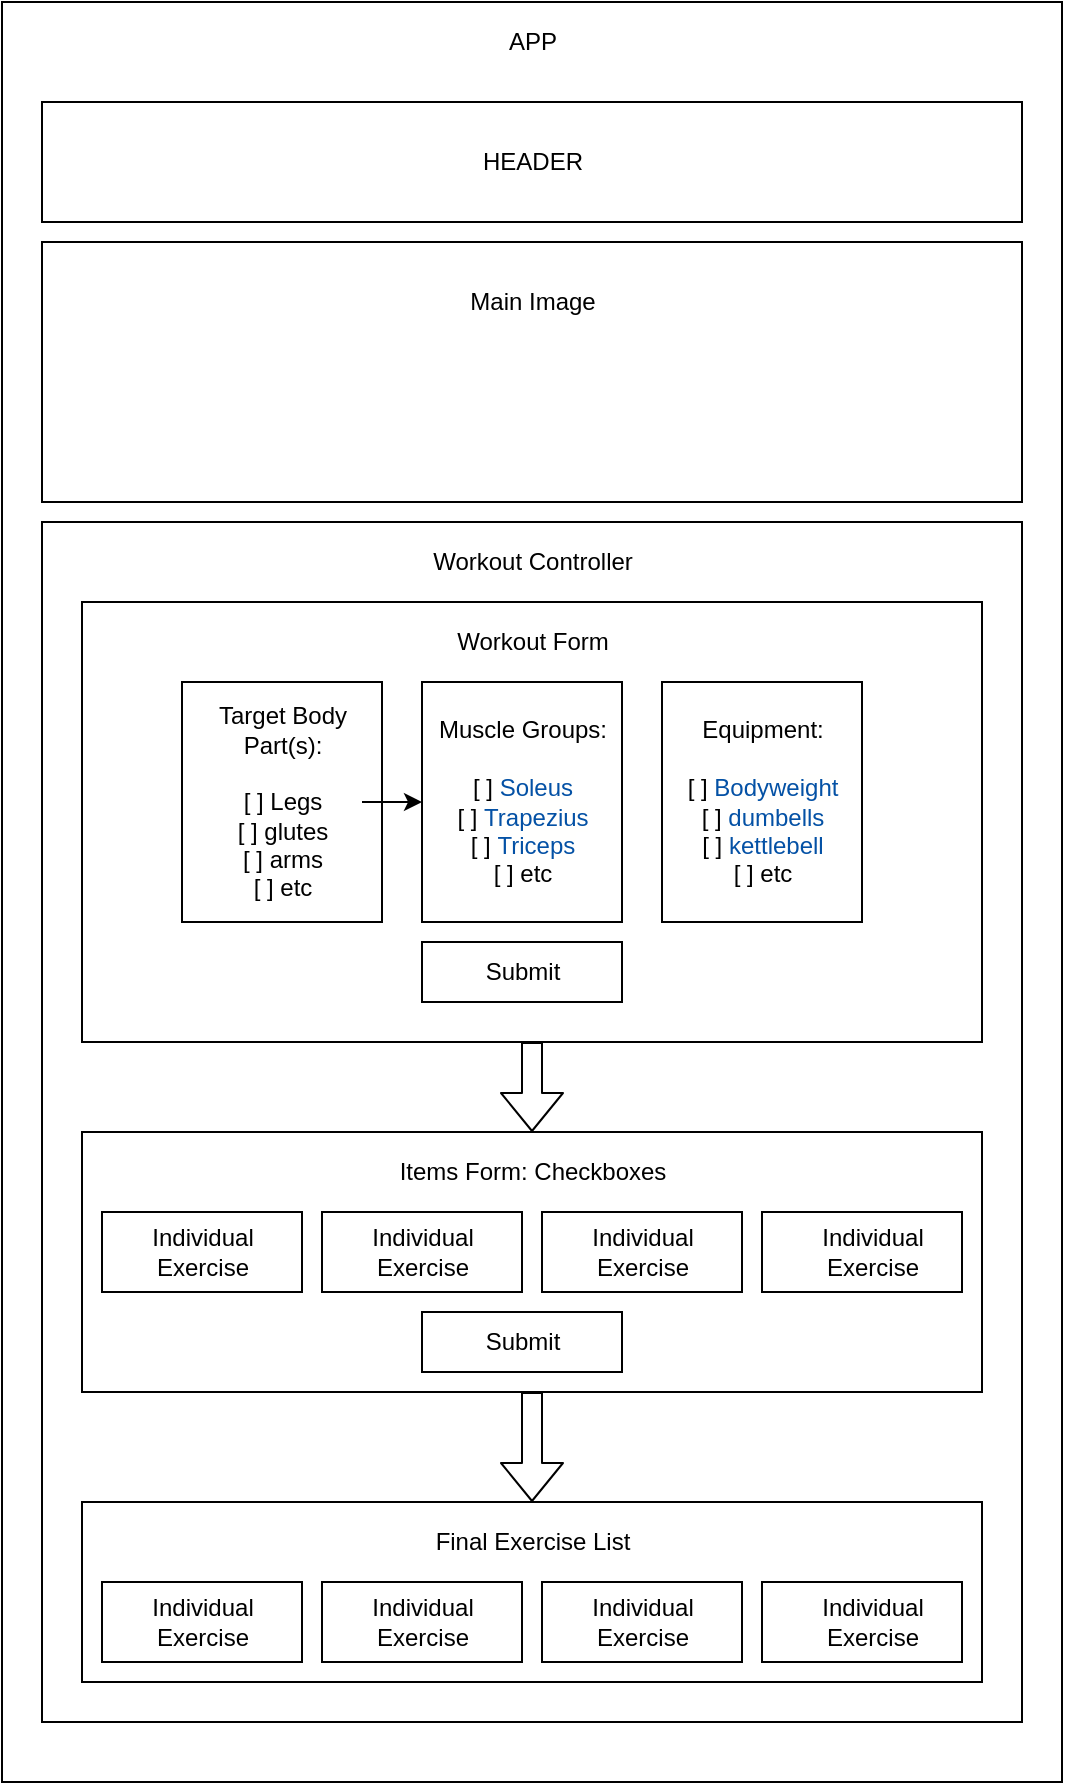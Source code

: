 <mxfile>
    <diagram id="WOgaOO_Aj3YdX5mx3ULF" name="Page-1">
        <mxGraphModel dx="717" dy="492" grid="1" gridSize="10" guides="1" tooltips="1" connect="1" arrows="1" fold="1" page="1" pageScale="1" pageWidth="850" pageHeight="1100" math="0" shadow="0">
            <root>
                <mxCell id="0"/>
                <mxCell id="1" parent="0"/>
                <mxCell id="2" value="" style="whiteSpace=wrap;html=1;" vertex="1" parent="1">
                    <mxGeometry x="30" y="30" width="530" height="890" as="geometry"/>
                </mxCell>
                <mxCell id="3" value="APP" style="text;html=1;resizable=0;autosize=1;align=center;verticalAlign=middle;points=[];fillColor=none;strokeColor=none;rounded=0;" vertex="1" parent="1">
                    <mxGeometry x="275" y="40" width="40" height="20" as="geometry"/>
                </mxCell>
                <mxCell id="4" value="" style="whiteSpace=wrap;html=1;" vertex="1" parent="1">
                    <mxGeometry x="50" y="80" width="490" height="60" as="geometry"/>
                </mxCell>
                <mxCell id="5" value="HEADER" style="text;html=1;resizable=0;autosize=1;align=center;verticalAlign=middle;points=[];fillColor=none;strokeColor=none;rounded=0;" vertex="1" parent="1">
                    <mxGeometry x="260" y="100" width="70" height="20" as="geometry"/>
                </mxCell>
                <mxCell id="6" value="" style="whiteSpace=wrap;html=1;" vertex="1" parent="1">
                    <mxGeometry x="50" y="290" width="490" height="600" as="geometry"/>
                </mxCell>
                <mxCell id="8" value="" style="whiteSpace=wrap;html=1;" vertex="1" parent="1">
                    <mxGeometry x="50" y="150" width="490" height="130" as="geometry"/>
                </mxCell>
                <mxCell id="9" value="Main Image" style="text;html=1;resizable=0;autosize=1;align=center;verticalAlign=middle;points=[];fillColor=none;strokeColor=none;rounded=0;" vertex="1" parent="1">
                    <mxGeometry x="255" y="170" width="80" height="20" as="geometry"/>
                </mxCell>
                <mxCell id="10" value="Workout Controller" style="text;html=1;resizable=0;autosize=1;align=center;verticalAlign=middle;points=[];fillColor=none;strokeColor=none;rounded=0;" vertex="1" parent="1">
                    <mxGeometry x="235" y="300" width="120" height="20" as="geometry"/>
                </mxCell>
                <mxCell id="46" value="" style="edgeStyle=none;shape=flexArrow;html=1;entryX=0.5;entryY=0;entryDx=0;entryDy=0;" edge="1" parent="1" source="11" target="13">
                    <mxGeometry relative="1" as="geometry">
                        <mxPoint x="-195" y="440" as="targetPoint"/>
                    </mxGeometry>
                </mxCell>
                <mxCell id="11" value="" style="whiteSpace=wrap;html=1;" vertex="1" parent="1">
                    <mxGeometry x="70" y="330" width="450" height="220" as="geometry"/>
                </mxCell>
                <mxCell id="12" value="Workout Form" style="text;html=1;resizable=0;autosize=1;align=center;verticalAlign=middle;points=[];fillColor=none;strokeColor=none;rounded=0;" vertex="1" parent="1">
                    <mxGeometry x="250" y="340" width="90" height="20" as="geometry"/>
                </mxCell>
                <mxCell id="47" value="" style="edgeStyle=none;shape=flexArrow;html=1;entryX=0.5;entryY=0;entryDx=0;entryDy=0;" edge="1" parent="1" source="13" target="15">
                    <mxGeometry relative="1" as="geometry"/>
                </mxCell>
                <mxCell id="13" value="" style="whiteSpace=wrap;html=1;" vertex="1" parent="1">
                    <mxGeometry x="70" y="595" width="450" height="130" as="geometry"/>
                </mxCell>
                <mxCell id="14" value="Items Form: Checkboxes" style="text;html=1;resizable=0;autosize=1;align=center;verticalAlign=middle;points=[];fillColor=none;strokeColor=none;rounded=0;" vertex="1" parent="1">
                    <mxGeometry x="220" y="605" width="150" height="20" as="geometry"/>
                </mxCell>
                <mxCell id="15" value="" style="whiteSpace=wrap;html=1;" vertex="1" parent="1">
                    <mxGeometry x="70" y="780" width="450" height="90" as="geometry"/>
                </mxCell>
                <mxCell id="16" value="Final Exercise List" style="text;html=1;resizable=0;autosize=1;align=center;verticalAlign=middle;points=[];fillColor=none;strokeColor=none;rounded=0;" vertex="1" parent="1">
                    <mxGeometry x="240" y="790" width="110" height="20" as="geometry"/>
                </mxCell>
                <mxCell id="17" value="" style="whiteSpace=wrap;html=1;" vertex="1" parent="1">
                    <mxGeometry x="80" y="635" width="100" height="40" as="geometry"/>
                </mxCell>
                <mxCell id="18" value="Individual &lt;br&gt;Exercise" style="text;html=1;resizable=0;autosize=1;align=center;verticalAlign=middle;points=[];fillColor=none;strokeColor=none;rounded=0;" vertex="1" parent="1">
                    <mxGeometry x="95" y="640" width="70" height="30" as="geometry"/>
                </mxCell>
                <mxCell id="19" value="" style="whiteSpace=wrap;html=1;" vertex="1" parent="1">
                    <mxGeometry x="190" y="635" width="100" height="40" as="geometry"/>
                </mxCell>
                <mxCell id="20" value="" style="whiteSpace=wrap;html=1;" vertex="1" parent="1">
                    <mxGeometry x="300" y="635" width="100" height="40" as="geometry"/>
                </mxCell>
                <mxCell id="21" value="" style="whiteSpace=wrap;html=1;" vertex="1" parent="1">
                    <mxGeometry x="410" y="635" width="100" height="40" as="geometry"/>
                </mxCell>
                <mxCell id="22" value="Individual &lt;br&gt;Exercise" style="text;html=1;resizable=0;autosize=1;align=center;verticalAlign=middle;points=[];fillColor=none;strokeColor=none;rounded=0;" vertex="1" parent="1">
                    <mxGeometry x="205" y="640" width="70" height="30" as="geometry"/>
                </mxCell>
                <mxCell id="23" value="Individual &lt;br&gt;Exercise" style="text;html=1;resizable=0;autosize=1;align=center;verticalAlign=middle;points=[];fillColor=none;strokeColor=none;rounded=0;" vertex="1" parent="1">
                    <mxGeometry x="315" y="640" width="70" height="30" as="geometry"/>
                </mxCell>
                <mxCell id="24" value="Individual &lt;br&gt;Exercise" style="text;html=1;resizable=0;autosize=1;align=center;verticalAlign=middle;points=[];fillColor=none;strokeColor=none;rounded=0;" vertex="1" parent="1">
                    <mxGeometry x="430" y="640" width="70" height="30" as="geometry"/>
                </mxCell>
                <mxCell id="25" value="" style="whiteSpace=wrap;html=1;" vertex="1" parent="1">
                    <mxGeometry x="80" y="820" width="100" height="40" as="geometry"/>
                </mxCell>
                <mxCell id="26" value="Individual &lt;br&gt;Exercise" style="text;html=1;resizable=0;autosize=1;align=center;verticalAlign=middle;points=[];fillColor=none;strokeColor=none;rounded=0;" vertex="1" parent="1">
                    <mxGeometry x="95" y="825" width="70" height="30" as="geometry"/>
                </mxCell>
                <mxCell id="27" value="" style="whiteSpace=wrap;html=1;" vertex="1" parent="1">
                    <mxGeometry x="190" y="820" width="100" height="40" as="geometry"/>
                </mxCell>
                <mxCell id="28" value="" style="whiteSpace=wrap;html=1;" vertex="1" parent="1">
                    <mxGeometry x="300" y="820" width="100" height="40" as="geometry"/>
                </mxCell>
                <mxCell id="29" value="" style="whiteSpace=wrap;html=1;" vertex="1" parent="1">
                    <mxGeometry x="410" y="820" width="100" height="40" as="geometry"/>
                </mxCell>
                <mxCell id="30" value="Individual &lt;br&gt;Exercise" style="text;html=1;resizable=0;autosize=1;align=center;verticalAlign=middle;points=[];fillColor=none;strokeColor=none;rounded=0;" vertex="1" parent="1">
                    <mxGeometry x="205" y="825" width="70" height="30" as="geometry"/>
                </mxCell>
                <mxCell id="31" value="Individual &lt;br&gt;Exercise" style="text;html=1;resizable=0;autosize=1;align=center;verticalAlign=middle;points=[];fillColor=none;strokeColor=none;rounded=0;" vertex="1" parent="1">
                    <mxGeometry x="315" y="825" width="70" height="30" as="geometry"/>
                </mxCell>
                <mxCell id="32" value="Individual &lt;br&gt;Exercise" style="text;html=1;resizable=0;autosize=1;align=center;verticalAlign=middle;points=[];fillColor=none;strokeColor=none;rounded=0;" vertex="1" parent="1">
                    <mxGeometry x="430" y="825" width="70" height="30" as="geometry"/>
                </mxCell>
                <mxCell id="33" value="" style="whiteSpace=wrap;html=1;" vertex="1" parent="1">
                    <mxGeometry x="240" y="685" width="100" height="30" as="geometry"/>
                </mxCell>
                <mxCell id="34" value="Submit" style="text;html=1;resizable=0;autosize=1;align=center;verticalAlign=middle;points=[];fillColor=none;strokeColor=none;rounded=0;" vertex="1" parent="1">
                    <mxGeometry x="265" y="690" width="50" height="20" as="geometry"/>
                </mxCell>
                <mxCell id="35" value="" style="whiteSpace=wrap;html=1;" vertex="1" parent="1">
                    <mxGeometry x="120" y="370" width="100" height="120" as="geometry"/>
                </mxCell>
                <mxCell id="42" value="" style="edgeStyle=none;html=1;" edge="1" parent="1" source="36" target="41">
                    <mxGeometry relative="1" as="geometry"/>
                </mxCell>
                <mxCell id="36" value="Target Body &lt;br&gt;Part(s):&lt;br&gt;&lt;br&gt;[ ] Legs&lt;br&gt;[ ] glutes&lt;br&gt;[ ] arms&lt;br&gt;[ ] etc" style="text;html=1;resizable=0;autosize=1;align=center;verticalAlign=middle;points=[];fillColor=none;strokeColor=none;rounded=0;" vertex="1" parent="1">
                    <mxGeometry x="130" y="380" width="80" height="100" as="geometry"/>
                </mxCell>
                <mxCell id="37" value="" style="whiteSpace=wrap;html=1;" vertex="1" parent="1">
                    <mxGeometry x="240" y="500" width="100" height="30" as="geometry"/>
                </mxCell>
                <mxCell id="38" value="Submit" style="text;html=1;resizable=0;autosize=1;align=center;verticalAlign=middle;points=[];fillColor=none;strokeColor=none;rounded=0;" vertex="1" parent="1">
                    <mxGeometry x="265" y="505" width="50" height="20" as="geometry"/>
                </mxCell>
                <mxCell id="40" value="" style="whiteSpace=wrap;html=1;" vertex="1" parent="1">
                    <mxGeometry x="240" y="370" width="100" height="120" as="geometry"/>
                </mxCell>
                <mxCell id="41" value="Muscle Groups:&lt;br&gt;&lt;br&gt;[ ]&amp;nbsp;&lt;span style=&quot;color: rgb(4 , 81 , 165) ; background-color: rgb(255 , 255 , 254)&quot;&gt;Soleus&lt;/span&gt;&lt;br&gt;[ ]&amp;nbsp;&lt;span style=&quot;color: rgb(4 , 81 , 165) ; background-color: rgb(255 , 255 , 254)&quot;&gt;Trapezius&lt;/span&gt;&lt;br&gt;[ ]&amp;nbsp;&lt;span style=&quot;color: rgb(4 , 81 , 165) ; background-color: rgb(255 , 255 , 254)&quot;&gt;Triceps&lt;/span&gt;&lt;br&gt;[ ] etc" style="text;html=1;resizable=0;autosize=1;align=center;verticalAlign=middle;points=[];fillColor=none;strokeColor=none;rounded=0;" vertex="1" parent="1">
                    <mxGeometry x="240" y="385" width="100" height="90" as="geometry"/>
                </mxCell>
                <mxCell id="43" value="" style="whiteSpace=wrap;html=1;" vertex="1" parent="1">
                    <mxGeometry x="360" y="370" width="100" height="120" as="geometry"/>
                </mxCell>
                <mxCell id="44" value="Equipment:&lt;br&gt;&lt;br&gt;[ ] &lt;font color=&quot;#0451a5&quot;&gt;&lt;span style=&quot;background-color: rgb(255 , 255 , 254)&quot;&gt;Bodyweight&lt;br&gt;&lt;/span&gt;&lt;/font&gt;[ ]&amp;nbsp;&lt;span style=&quot;color: rgb(4 , 81 , 165) ; background-color: rgb(255 , 255 , 254)&quot;&gt;dumbells&lt;/span&gt;&lt;br&gt;[ ]&amp;nbsp;&lt;span style=&quot;color: rgb(4 , 81 , 165) ; background-color: rgb(255 , 255 , 254)&quot;&gt;kettlebell&lt;/span&gt;&lt;br&gt;[ ] etc" style="text;html=1;resizable=0;autosize=1;align=center;verticalAlign=middle;points=[];fillColor=none;strokeColor=none;rounded=0;" vertex="1" parent="1">
                    <mxGeometry x="365" y="385" width="90" height="90" as="geometry"/>
                </mxCell>
            </root>
        </mxGraphModel>
    </diagram>
</mxfile>